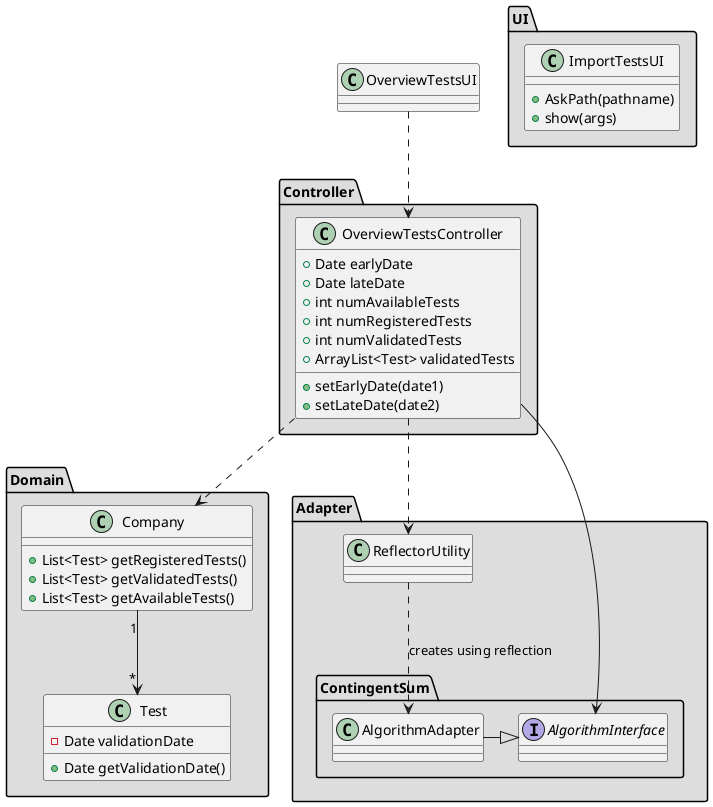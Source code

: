 @startuml
package "UI" #DDDDDD {
class ImportTestsUI {
  +AskPath(pathname)
  +show(args)
}
}

package "Controller" #DDDDDD {
class OverviewTestsController {
  +Date earlyDate
  +Date lateDate
  +int numAvailableTests
  +int numRegisteredTests
  +int numValidatedTests
  +ArrayList<Test> validatedTests

  +setEarlyDate(date1)
  +setLateDate(date2)
}
}

package "Domain" #DDDDDD {
class Company {
  +List<Test> getRegisteredTests()
  +List<Test> getValidatedTests()
  +List<Test> getAvailableTests()
}
class Test {
-Date validationDate
+Date getValidationDate()
}



}
OverviewTestsController ..> Company



Company "1" --> "*" Test

package "Adapter" #DDDDDD {

class ReflectorUtility
package "ContingentSum" #DDDDDD {
interface AlgorithmInterface

AlgorithmAdapter -|> AlgorithmInterface
}

ReflectorUtility ..> AlgorithmAdapter : creates using reflection
}
OverviewTestsUI ..> OverviewTestsController

OverviewTestsController --> AlgorithmInterface

OverviewTestsController ..> ReflectorUtility

@enduml

